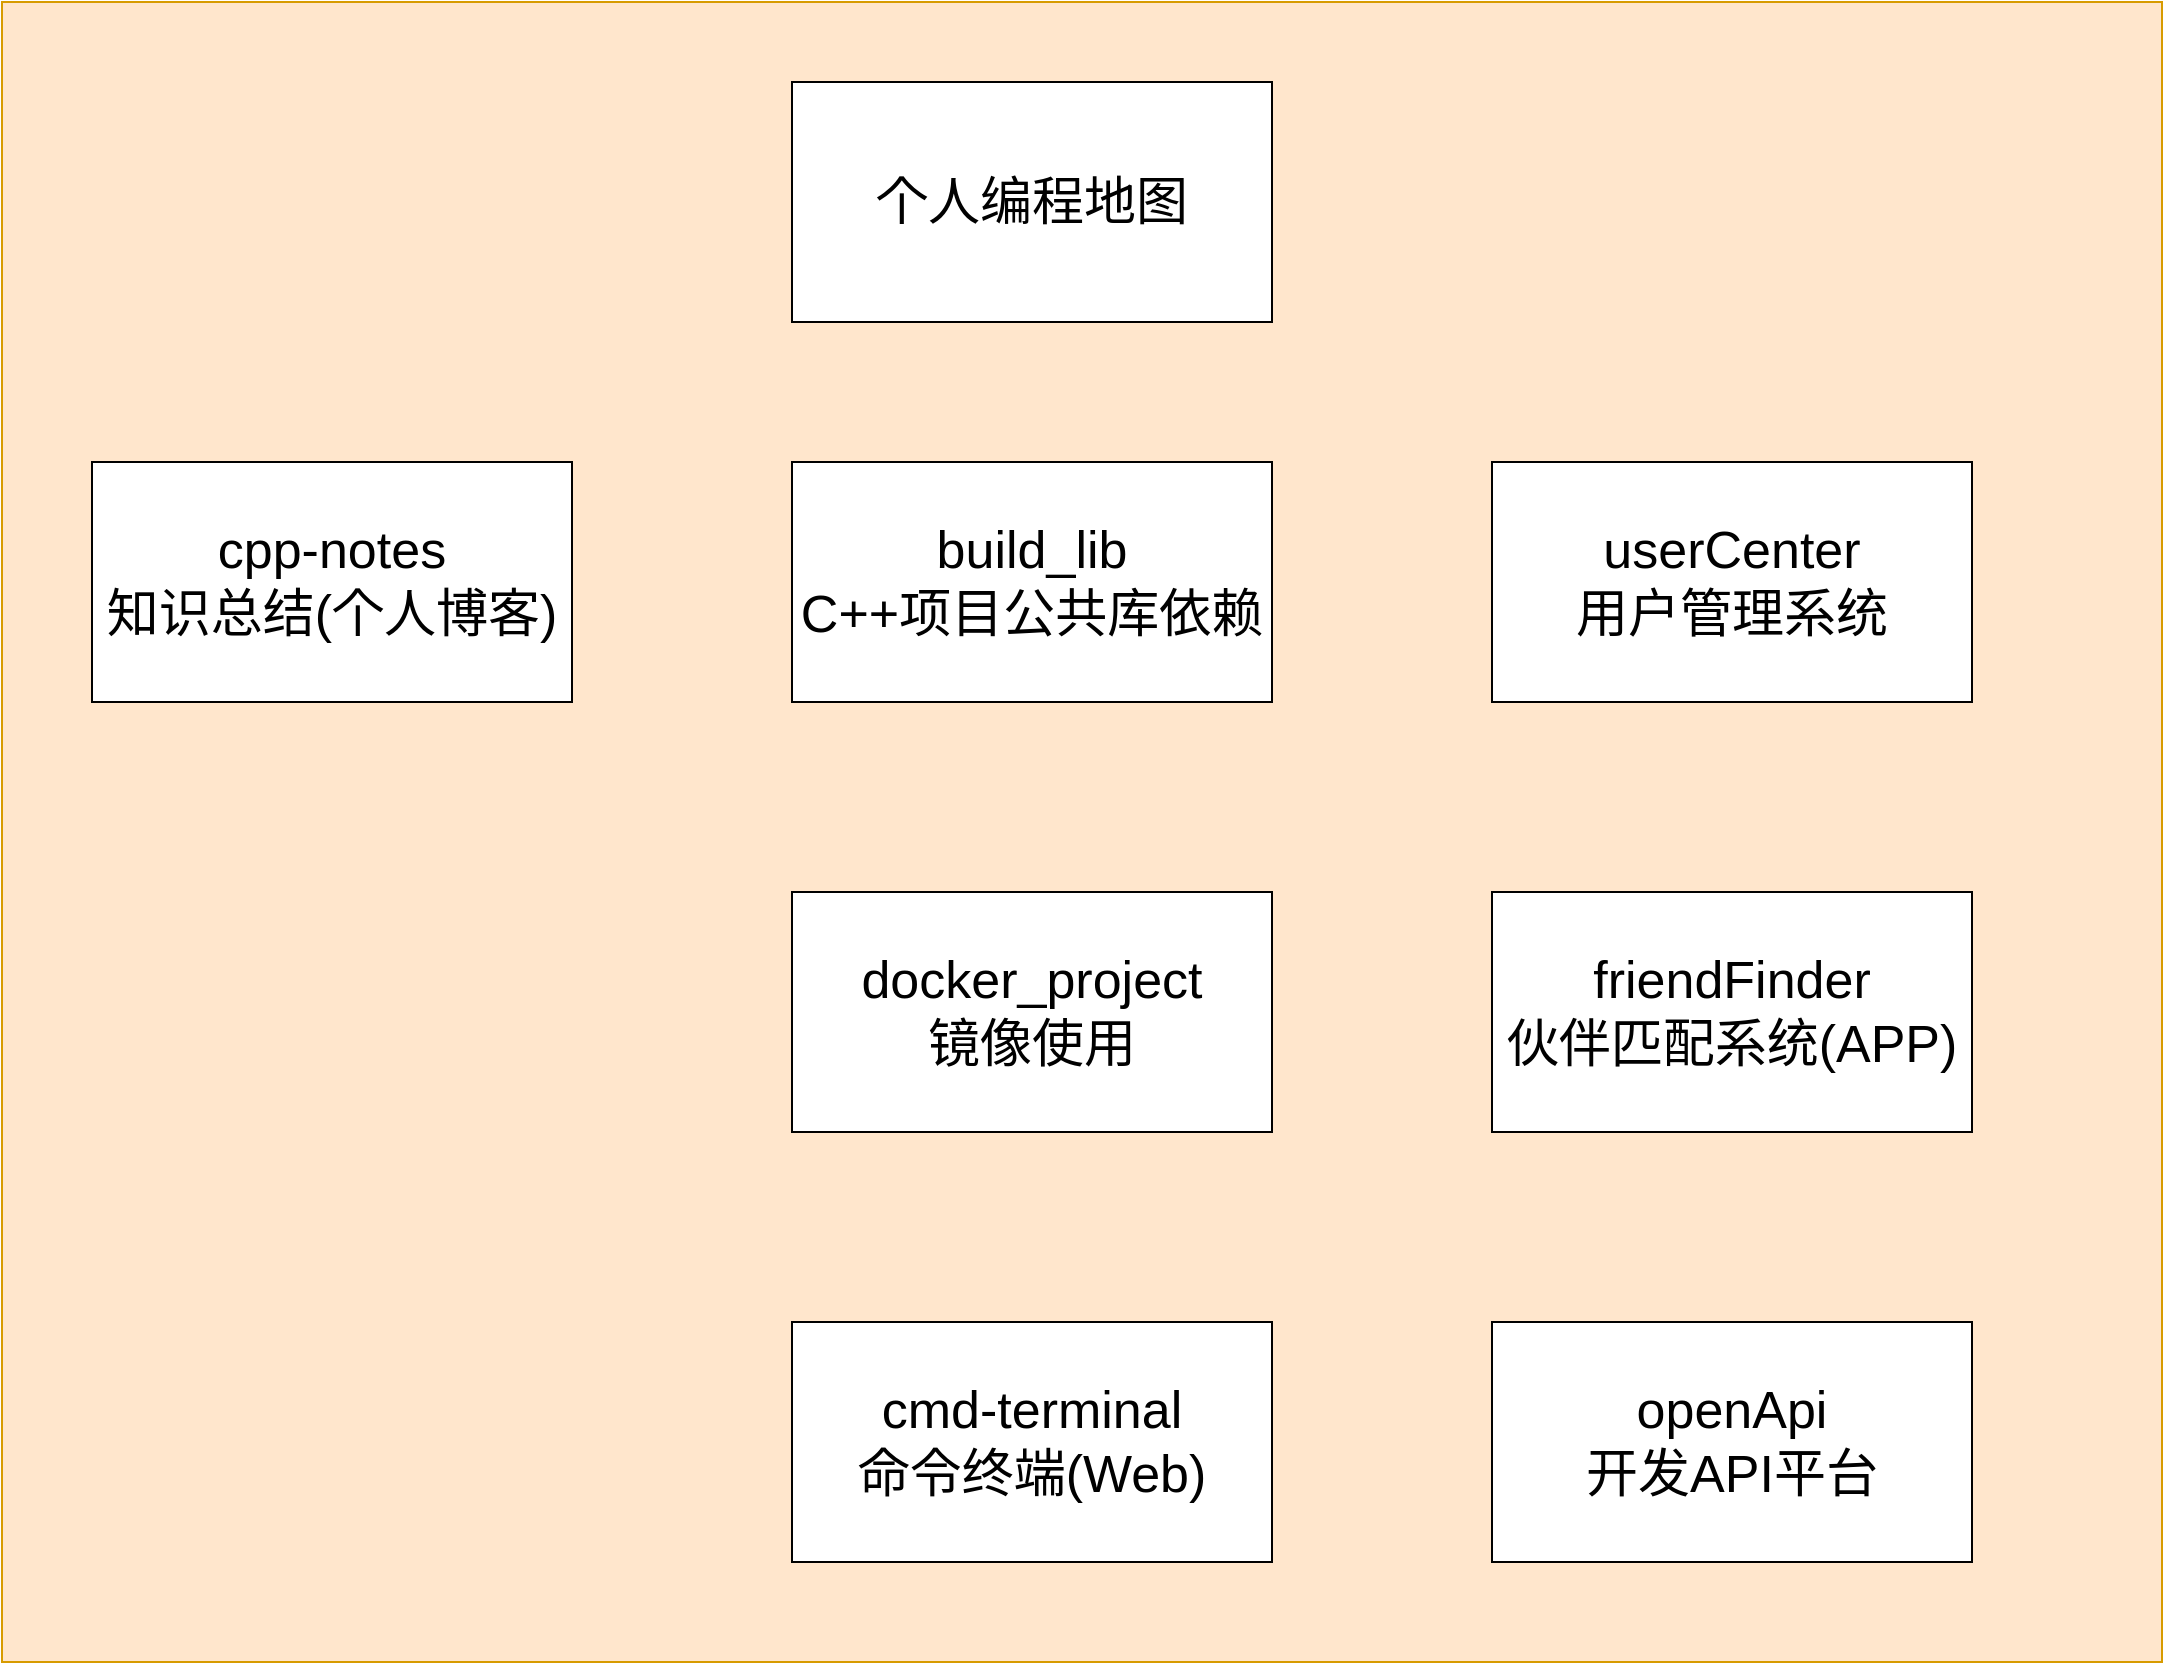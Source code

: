 <mxfile version="15.1.3" type="device"><diagram id="P0v83I4hTwB3ksqvluBK" name="第 1 页"><mxGraphModel dx="2610" dy="1743" grid="0" gridSize="10" guides="1" tooltips="1" connect="1" arrows="1" fold="1" page="0" pageScale="1" pageWidth="1169" pageHeight="1654" math="0" shadow="0"><root><mxCell id="0"/><mxCell id="1" parent="0"/><mxCell id="qkwzKASgY81mIsgDgzlP-76" value="" style="rounded=0;whiteSpace=wrap;html=1;fontSize=24;fillColor=#ffe6cc;strokeColor=#d79b00;" parent="1" vertex="1"><mxGeometry x="-495" y="-60" width="1080" height="830" as="geometry"/></mxCell><mxCell id="qkwzKASgY81mIsgDgzlP-2" value="cpp-notes&lt;br style=&quot;font-size: 26px;&quot;&gt;知识总结(个人博客)" style="rounded=0;whiteSpace=wrap;html=1;fontSize=26;" parent="1" vertex="1"><mxGeometry x="-450" y="170" width="240" height="120" as="geometry"/></mxCell><mxCell id="qkwzKASgY81mIsgDgzlP-3" value="cmd-terminal&lt;br style=&quot;font-size: 26px;&quot;&gt;命令终端(Web)" style="rounded=0;whiteSpace=wrap;html=1;fontSize=26;" parent="1" vertex="1"><mxGeometry x="-100" y="600" width="240" height="120" as="geometry"/></mxCell><mxCell id="qkwzKASgY81mIsgDgzlP-4" value="build_lib&lt;br style=&quot;font-size: 26px;&quot;&gt;C++项目公共库依赖" style="rounded=0;whiteSpace=wrap;html=1;fontSize=26;" parent="1" vertex="1"><mxGeometry x="-100" y="170" width="240" height="120" as="geometry"/></mxCell><mxCell id="qkwzKASgY81mIsgDgzlP-5" value="openApi&lt;br style=&quot;font-size: 26px;&quot;&gt;开发API平台" style="rounded=0;whiteSpace=wrap;html=1;fontSize=26;" parent="1" vertex="1"><mxGeometry x="250" y="600" width="240" height="120" as="geometry"/></mxCell><mxCell id="qkwzKASgY81mIsgDgzlP-6" value="userCenter&lt;br style=&quot;font-size: 26px;&quot;&gt;用户管理系统" style="rounded=0;whiteSpace=wrap;html=1;fontSize=26;" parent="1" vertex="1"><mxGeometry x="250" y="170" width="240" height="120" as="geometry"/></mxCell><mxCell id="qkwzKASgY81mIsgDgzlP-7" value="friendFinder&lt;br style=&quot;font-size: 26px;&quot;&gt;伙伴匹配系统(APP)" style="rounded=0;whiteSpace=wrap;html=1;fontSize=26;" parent="1" vertex="1"><mxGeometry x="250" y="385" width="240" height="120" as="geometry"/></mxCell><mxCell id="qkwzKASgY81mIsgDgzlP-8" value="docker_project&lt;br style=&quot;font-size: 26px;&quot;&gt;镜像使用" style="rounded=0;whiteSpace=wrap;html=1;fontSize=26;" parent="1" vertex="1"><mxGeometry x="-100" y="385" width="240" height="120" as="geometry"/></mxCell><mxCell id="qkwzKASgY81mIsgDgzlP-9" value="&lt;span style=&quot;font-size: 26px;&quot;&gt;个人编程地图&lt;/span&gt;" style="rounded=0;whiteSpace=wrap;html=1;fontSize=26;" parent="1" vertex="1"><mxGeometry x="-100" y="-20" width="240" height="120" as="geometry"/></mxCell></root></mxGraphModel></diagram></mxfile>